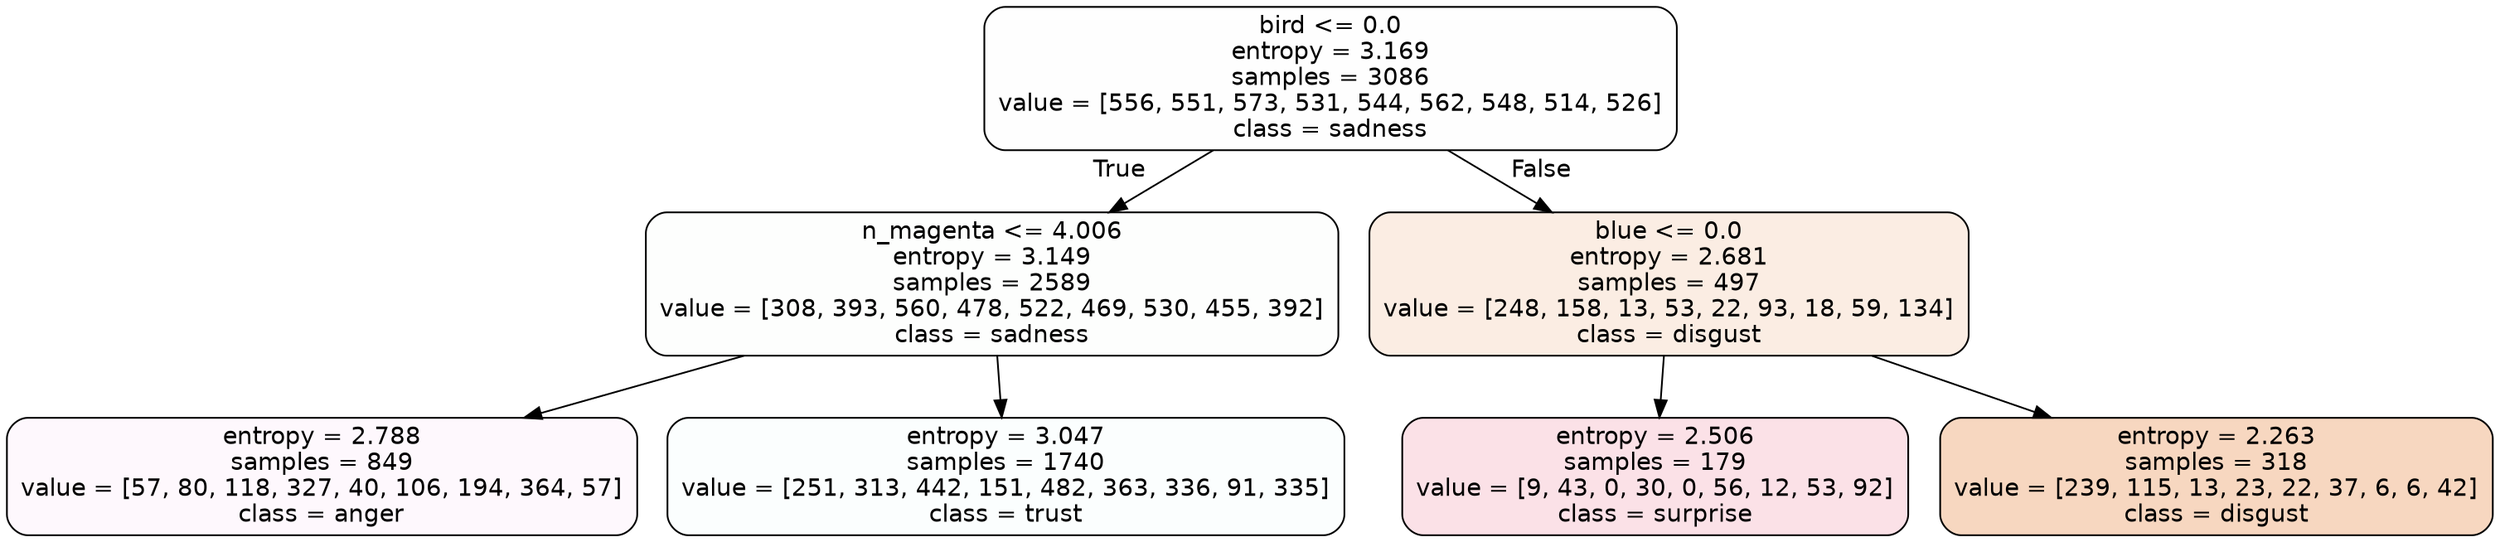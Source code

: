 digraph Tree {
node [shape=box, style="filled, rounded", color="black", fontname=helvetica] ;
edge [fontname=helvetica] ;
0 [label="bird <= 0.0\nentropy = 3.169\nsamples = 3086\nvalue = [556, 551, 573, 531, 544, 562, 548, 514, 526]\nclass = sadness", fillcolor="#64e53901"] ;
1 [label="n_magenta <= 4.006\nentropy = 3.149\nsamples = 2589\nvalue = [308, 393, 560, 478, 522, 469, 530, 455, 392]\nclass = sadness", fillcolor="#64e53902"] ;
0 -> 1 [labeldistance=2.5, labelangle=45, headlabel="True"] ;
2 [label="entropy = 2.788\nsamples = 849\nvalue = [57, 80, 118, 327, 40, 106, 194, 364, 57]\nclass = anger", fillcolor="#e539d709"] ;
1 -> 2 ;
3 [label="entropy = 3.047\nsamples = 1740\nvalue = [251, 313, 442, 151, 482, 363, 336, 91, 335]\nclass = trust", fillcolor="#39d7e504"] ;
1 -> 3 ;
4 [label="blue <= 0.0\nentropy = 2.681\nsamples = 497\nvalue = [248, 158, 13, 53, 22, 93, 18, 59, 134]\nclass = disgust", fillcolor="#e5813924"] ;
0 -> 4 [labeldistance=2.5, labelangle=-45, headlabel="False"] ;
5 [label="entropy = 2.506\nsamples = 179\nvalue = [9, 43, 0, 30, 0, 56, 12, 53, 92]\nclass = surprise", fillcolor="#e5396426"] ;
4 -> 5 ;
6 [label="entropy = 2.263\nsamples = 318\nvalue = [239, 115, 13, 23, 22, 37, 6, 6, 42]\nclass = disgust", fillcolor="#e5813951"] ;
4 -> 6 ;
}